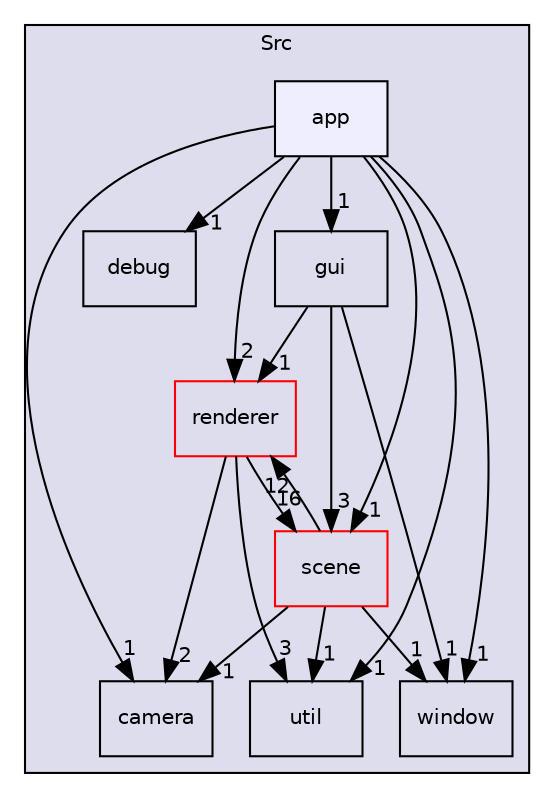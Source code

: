 digraph "C:/Users/jonas_l6e3q/Desktop/GraphicEngine/Src/app" {
  bgcolor=transparent;
  compound=true
  node [ fontsize="10", fontname="Helvetica"];
  edge [ labelfontsize="10", labelfontname="Helvetica"];
  subgraph clusterdir_413f4e031a85da0d68269c6fd2f76e1c {
    graph [ bgcolor="#ddddee", pencolor="black", label="Src" fontname="Helvetica", fontsize="10", URL="dir_413f4e031a85da0d68269c6fd2f76e1c.html"]
  dir_110bf15beb781d7cd423359a55b6cfac [shape=box label="renderer" color="red" URL="dir_110bf15beb781d7cd423359a55b6cfac.html"];
  dir_2ce7be901baf7116be7a92e053557e7a [shape=box label="debug" URL="dir_2ce7be901baf7116be7a92e053557e7a.html"];
  dir_2eaa9e6ba6f0a1ca0fca3b83b5058ae7 [shape=box label="gui" URL="dir_2eaa9e6ba6f0a1ca0fca3b83b5058ae7.html"];
  dir_517feb0deace64d74c1e186f0ef34274 [shape=box label="util" URL="dir_517feb0deace64d74c1e186f0ef34274.html"];
  dir_6b7c82ac0387e0a7563fc456991bd83c [shape=box label="window" URL="dir_6b7c82ac0387e0a7563fc456991bd83c.html"];
  dir_bd4132eaf25bc91ffa6e489ae31851f6 [shape=box label="scene" color="red" URL="dir_bd4132eaf25bc91ffa6e489ae31851f6.html"];
  dir_fef4120f6678d99701b8db8a3c7b6632 [shape=box label="camera" URL="dir_fef4120f6678d99701b8db8a3c7b6632.html"];
  dir_5123417f73da5dbc495f157eccbde8a2 [shape=box, label="app", style="filled", fillcolor="#eeeeff", pencolor="black", URL="dir_5123417f73da5dbc495f157eccbde8a2.html"];
  }
  dir_110bf15beb781d7cd423359a55b6cfac->dir_517feb0deace64d74c1e186f0ef34274 [headlabel="3", labeldistance=1.5 headhref="dir_000006_000018.html"];
  dir_110bf15beb781d7cd423359a55b6cfac->dir_bd4132eaf25bc91ffa6e489ae31851f6 [headlabel="16", labeldistance=1.5 headhref="dir_000006_000009.html"];
  dir_110bf15beb781d7cd423359a55b6cfac->dir_fef4120f6678d99701b8db8a3c7b6632 [headlabel="2", labeldistance=1.5 headhref="dir_000006_000002.html"];
  dir_2eaa9e6ba6f0a1ca0fca3b83b5058ae7->dir_110bf15beb781d7cd423359a55b6cfac [headlabel="1", labeldistance=1.5 headhref="dir_000005_000006.html"];
  dir_2eaa9e6ba6f0a1ca0fca3b83b5058ae7->dir_6b7c82ac0387e0a7563fc456991bd83c [headlabel="1", labeldistance=1.5 headhref="dir_000005_000019.html"];
  dir_2eaa9e6ba6f0a1ca0fca3b83b5058ae7->dir_bd4132eaf25bc91ffa6e489ae31851f6 [headlabel="3", labeldistance=1.5 headhref="dir_000005_000009.html"];
  dir_5123417f73da5dbc495f157eccbde8a2->dir_110bf15beb781d7cd423359a55b6cfac [headlabel="2", labeldistance=1.5 headhref="dir_000001_000006.html"];
  dir_5123417f73da5dbc495f157eccbde8a2->dir_2ce7be901baf7116be7a92e053557e7a [headlabel="1", labeldistance=1.5 headhref="dir_000001_000004.html"];
  dir_5123417f73da5dbc495f157eccbde8a2->dir_2eaa9e6ba6f0a1ca0fca3b83b5058ae7 [headlabel="1", labeldistance=1.5 headhref="dir_000001_000005.html"];
  dir_5123417f73da5dbc495f157eccbde8a2->dir_517feb0deace64d74c1e186f0ef34274 [headlabel="1", labeldistance=1.5 headhref="dir_000001_000018.html"];
  dir_5123417f73da5dbc495f157eccbde8a2->dir_6b7c82ac0387e0a7563fc456991bd83c [headlabel="1", labeldistance=1.5 headhref="dir_000001_000019.html"];
  dir_5123417f73da5dbc495f157eccbde8a2->dir_bd4132eaf25bc91ffa6e489ae31851f6 [headlabel="1", labeldistance=1.5 headhref="dir_000001_000009.html"];
  dir_5123417f73da5dbc495f157eccbde8a2->dir_fef4120f6678d99701b8db8a3c7b6632 [headlabel="1", labeldistance=1.5 headhref="dir_000001_000002.html"];
  dir_bd4132eaf25bc91ffa6e489ae31851f6->dir_110bf15beb781d7cd423359a55b6cfac [headlabel="12", labeldistance=1.5 headhref="dir_000009_000006.html"];
  dir_bd4132eaf25bc91ffa6e489ae31851f6->dir_517feb0deace64d74c1e186f0ef34274 [headlabel="1", labeldistance=1.5 headhref="dir_000009_000018.html"];
  dir_bd4132eaf25bc91ffa6e489ae31851f6->dir_6b7c82ac0387e0a7563fc456991bd83c [headlabel="1", labeldistance=1.5 headhref="dir_000009_000019.html"];
  dir_bd4132eaf25bc91ffa6e489ae31851f6->dir_fef4120f6678d99701b8db8a3c7b6632 [headlabel="1", labeldistance=1.5 headhref="dir_000009_000002.html"];
}
